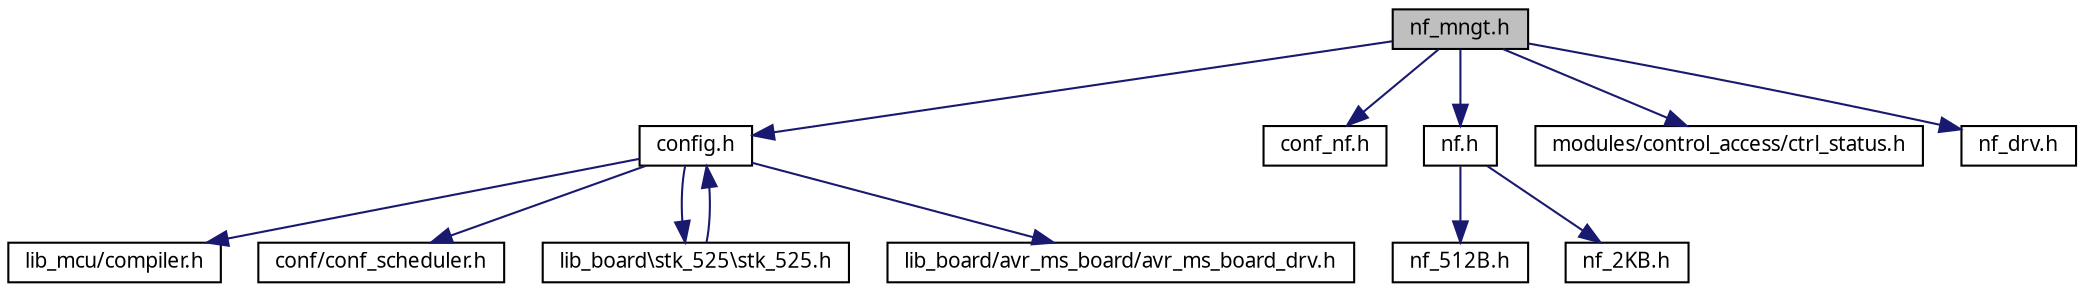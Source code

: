 digraph G
{
  edge [fontname="FreeSans.ttf",fontsize=10,labelfontname="FreeSans.ttf",labelfontsize=10];
  node [fontname="FreeSans.ttf",fontsize=10,shape=record];
  Node1 [label="nf_mngt.h",height=0.2,width=0.4,color="black", fillcolor="grey75", style="filled" fontcolor="black"];
  Node1 -> Node2 [color="midnightblue",fontsize=10,style="solid",fontname="FreeSans.ttf"];
  Node2 [label="config.h",height=0.2,width=0.4,color="black", fillcolor="white", style="filled",URL="$a00039.html"];
  Node2 -> Node3 [color="midnightblue",fontsize=10,style="solid",fontname="FreeSans.ttf"];
  Node3 [label="lib_mcu/compiler.h",height=0.2,width=0.4,color="black", fillcolor="white", style="filled",URL="$a00032.html"];
  Node2 -> Node4 [color="midnightblue",fontsize=10,style="solid",fontname="FreeSans.ttf"];
  Node4 [label="conf/conf_scheduler.h",height=0.2,width=0.4,color="black", fillcolor="white", style="filled",URL="$a00036.html"];
  Node2 -> Node5 [color="midnightblue",fontsize=10,style="solid",fontname="FreeSans.ttf"];
  Node5 [label="lib_board\\stk_525\\stk_525.h",height=0.2,width=0.4,color="black", fillcolor="white", style="filled",URL="$a00073.html"];
  Node5 -> Node2 [color="midnightblue",fontsize=10,style="solid",fontname="FreeSans.ttf"];
  Node2 -> Node6 [color="midnightblue",fontsize=10,style="solid",fontname="FreeSans.ttf"];
  Node6 [label="lib_board/avr_ms_board/avr_ms_board_drv.h",height=0.2,width=0.4,color="black", fillcolor="white", style="filled",URL="$a00029.html"];
  Node1 -> Node7 [color="midnightblue",fontsize=10,style="solid",fontname="FreeSans.ttf"];
  Node7 [label="conf_nf.h",height=0.2,width=0.4,color="black", fillcolor="white", style="filled",URL="$a00035.html"];
  Node1 -> Node8 [color="midnightblue",fontsize=10,style="solid",fontname="FreeSans.ttf"];
  Node8 [label="nf.h",height=0.2,width=0.4,color="black", fillcolor="white", style="filled",URL="$a00057.html"];
  Node8 -> Node9 [color="midnightblue",fontsize=10,style="solid",fontname="FreeSans.ttf"];
  Node9 [label="nf_512B.h",height=0.2,width=0.4,color="black", fillcolor="white", style="filled",URL="$a00059.html"];
  Node8 -> Node10 [color="midnightblue",fontsize=10,style="solid",fontname="FreeSans.ttf"];
  Node10 [label="nf_2KB.h",height=0.2,width=0.4,color="black", fillcolor="white", style="filled",URL="$a00058.html"];
  Node1 -> Node11 [color="midnightblue",fontsize=10,style="solid",fontname="FreeSans.ttf"];
  Node11 [label="modules/control_access/ctrl_status.h",height=0.2,width=0.4,color="black", fillcolor="white", style="filled",URL="$a00042.html"];
  Node1 -> Node12 [color="midnightblue",fontsize=10,style="solid",fontname="FreeSans.ttf"];
  Node12 [label="nf_drv.h",height=0.2,width=0.4,color="black", fillcolor="white", style="filled",URL="$a00061.html"];
}

